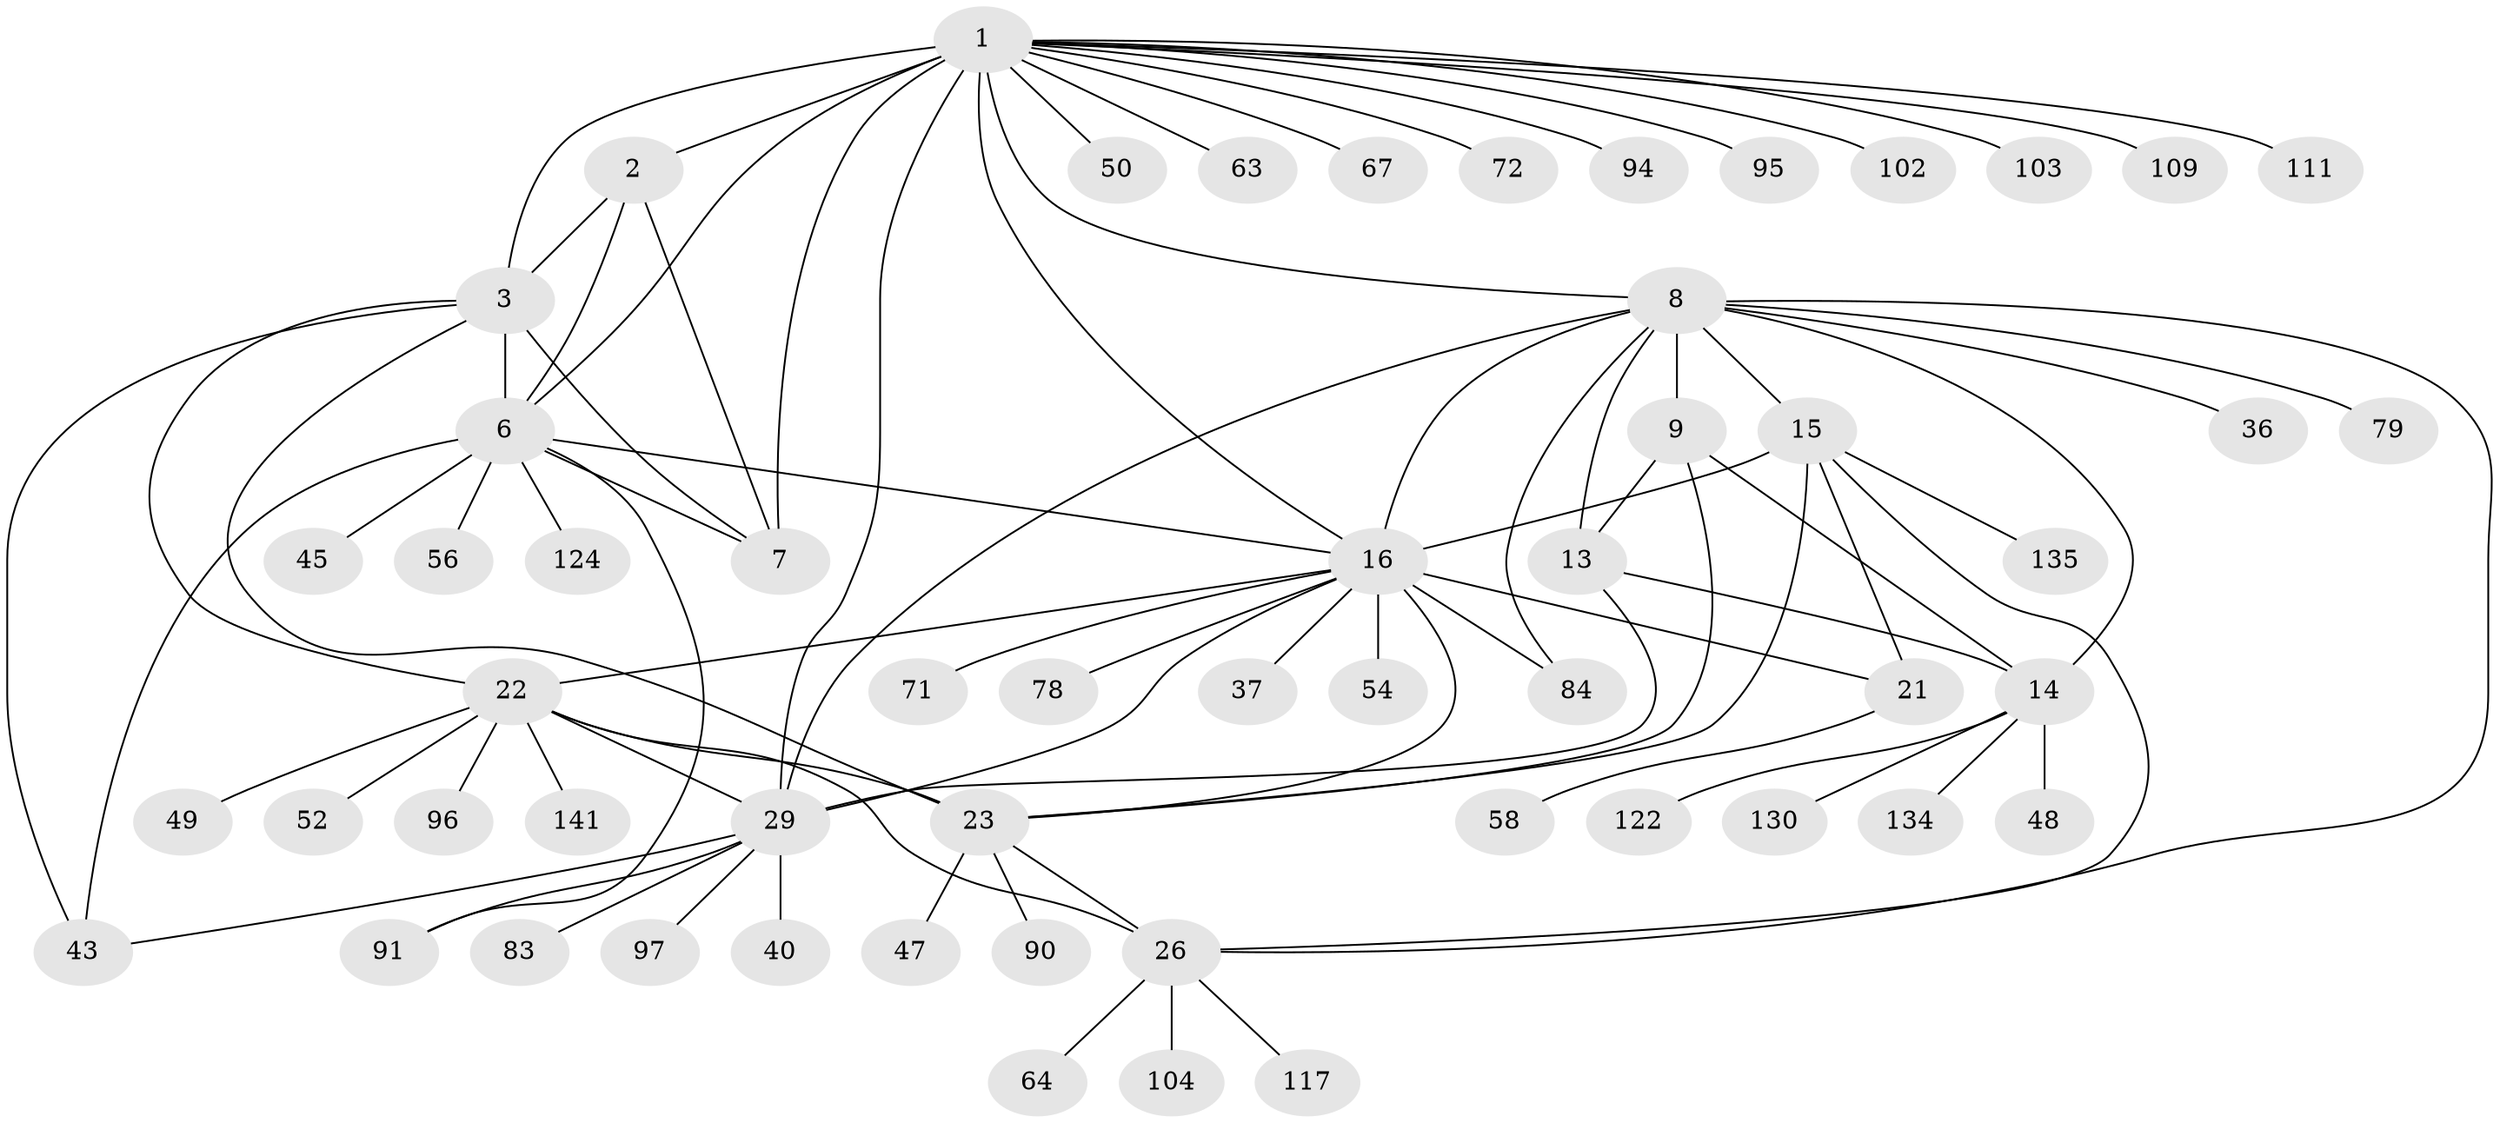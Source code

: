 // original degree distribution, {16: 0.007042253521126761, 6: 0.014084507042253521, 11: 0.035211267605633804, 10: 0.056338028169014086, 7: 0.06338028169014084, 12: 0.014084507042253521, 13: 0.007042253521126761, 8: 0.02112676056338028, 9: 0.035211267605633804, 2: 0.1619718309859155, 1: 0.5492957746478874, 4: 0.007042253521126761, 3: 0.028169014084507043}
// Generated by graph-tools (version 1.1) at 2025/19/03/04/25 18:19:55]
// undirected, 56 vertices, 84 edges
graph export_dot {
graph [start="1"]
  node [color=gray90,style=filled];
  1 [super="+4+44"];
  2;
  3 [super="+5+46+101"];
  6;
  7 [super="+98"];
  8 [super="+10+51+126"];
  9 [super="+59+55+112+127+62+89"];
  13;
  14;
  15 [super="+19"];
  16 [super="+39+123+17"];
  21;
  22 [super="+24"];
  23 [super="+99+85+76+25+27+80"];
  26;
  29 [super="+30+42+31+32"];
  36 [super="+69"];
  37 [super="+53"];
  40;
  43 [super="+100+88"];
  45 [super="+128"];
  47;
  48;
  49;
  50 [super="+92"];
  52;
  54;
  56 [super="+70"];
  58 [super="+119"];
  63;
  64;
  67 [super="+121"];
  71;
  72 [super="+139"];
  78 [super="+107"];
  79;
  83;
  84;
  90;
  91 [super="+108"];
  94;
  95;
  96;
  97;
  102;
  103;
  104;
  109;
  111;
  117;
  122;
  124;
  130;
  134;
  135;
  141;
  1 -- 2 [weight=2];
  1 -- 3 [weight=4];
  1 -- 6 [weight=2];
  1 -- 7 [weight=2];
  1 -- 72;
  1 -- 94;
  1 -- 95;
  1 -- 102;
  1 -- 103;
  1 -- 109;
  1 -- 111;
  1 -- 67;
  1 -- 8 [weight=2];
  1 -- 50;
  1 -- 16;
  1 -- 29;
  1 -- 63;
  2 -- 3 [weight=2];
  2 -- 6;
  2 -- 7;
  3 -- 6 [weight=2];
  3 -- 7 [weight=2];
  3 -- 23;
  3 -- 43;
  3 -- 22;
  6 -- 7;
  6 -- 45;
  6 -- 56;
  6 -- 91;
  6 -- 124;
  6 -- 43;
  6 -- 16;
  8 -- 9 [weight=4];
  8 -- 13 [weight=4];
  8 -- 14 [weight=4];
  8 -- 79;
  8 -- 36;
  8 -- 15;
  8 -- 16;
  8 -- 84;
  8 -- 26;
  8 -- 29;
  9 -- 13;
  9 -- 14;
  9 -- 23;
  13 -- 14;
  13 -- 29;
  14 -- 48;
  14 -- 122;
  14 -- 130;
  14 -- 134;
  15 -- 16 [weight=8];
  15 -- 21 [weight=2];
  15 -- 135;
  15 -- 26;
  15 -- 23;
  16 -- 21 [weight=4];
  16 -- 78;
  16 -- 23;
  16 -- 37;
  16 -- 71;
  16 -- 84;
  16 -- 54;
  16 -- 29 [weight=2];
  16 -- 22;
  21 -- 58;
  22 -- 23 [weight=9];
  22 -- 26 [weight=3];
  22 -- 141;
  22 -- 96;
  22 -- 49;
  22 -- 52;
  22 -- 29;
  23 -- 26 [weight=3];
  23 -- 90;
  23 -- 47;
  26 -- 64;
  26 -- 104;
  26 -- 117;
  29 -- 97;
  29 -- 40;
  29 -- 43;
  29 -- 83;
  29 -- 91;
}
